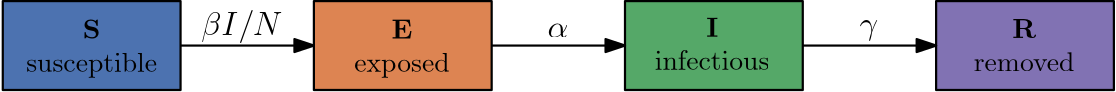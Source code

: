 <?xml version="1.0"?>
<!DOCTYPE ipe SYSTEM "ipe.dtd">
<ipe version="70206" creator="Ipe 7.2.7">
<info created="D:20200319111518" modified="D:20200426092639"/>
<ipestyle name="basic">
<symbol name="arrow/arc(spx)">
<path stroke="sym-stroke" fill="sym-stroke" pen="sym-pen">
0 0 m
-1 0.333 l
-1 -0.333 l
h
</path>
</symbol>
<symbol name="arrow/farc(spx)">
<path stroke="sym-stroke" fill="white" pen="sym-pen">
0 0 m
-1 0.333 l
-1 -0.333 l
h
</path>
</symbol>
<symbol name="arrow/ptarc(spx)">
<path stroke="sym-stroke" fill="sym-stroke" pen="sym-pen">
0 0 m
-1 0.333 l
-0.8 0 l
-1 -0.333 l
h
</path>
</symbol>
<symbol name="arrow/fptarc(spx)">
<path stroke="sym-stroke" fill="white" pen="sym-pen">
0 0 m
-1 0.333 l
-0.8 0 l
-1 -0.333 l
h
</path>
</symbol>
<symbol name="mark/circle(sx)" transformations="translations">
<path fill="sym-stroke">
0.6 0 0 0.6 0 0 e
0.4 0 0 0.4 0 0 e
</path>
</symbol>
<symbol name="mark/disk(sx)" transformations="translations">
<path fill="sym-stroke">
0.6 0 0 0.6 0 0 e
</path>
</symbol>
<symbol name="mark/fdisk(sfx)" transformations="translations">
<group>
<path fill="sym-fill">
0.5 0 0 0.5 0 0 e
</path>
<path fill="sym-stroke" fillrule="eofill">
0.6 0 0 0.6 0 0 e
0.4 0 0 0.4 0 0 e
</path>
</group>
</symbol>
<symbol name="mark/box(sx)" transformations="translations">
<path fill="sym-stroke" fillrule="eofill">
-0.6 -0.6 m
0.6 -0.6 l
0.6 0.6 l
-0.6 0.6 l
h
-0.4 -0.4 m
0.4 -0.4 l
0.4 0.4 l
-0.4 0.4 l
h
</path>
</symbol>
<symbol name="mark/square(sx)" transformations="translations">
<path fill="sym-stroke">
-0.6 -0.6 m
0.6 -0.6 l
0.6 0.6 l
-0.6 0.6 l
h
</path>
</symbol>
<symbol name="mark/fsquare(sfx)" transformations="translations">
<group>
<path fill="sym-fill">
-0.5 -0.5 m
0.5 -0.5 l
0.5 0.5 l
-0.5 0.5 l
h
</path>
<path fill="sym-stroke" fillrule="eofill">
-0.6 -0.6 m
0.6 -0.6 l
0.6 0.6 l
-0.6 0.6 l
h
-0.4 -0.4 m
0.4 -0.4 l
0.4 0.4 l
-0.4 0.4 l
h
</path>
</group>
</symbol>
<symbol name="mark/cross(sx)" transformations="translations">
<group>
<path fill="sym-stroke">
-0.43 -0.57 m
0.57 0.43 l
0.43 0.57 l
-0.57 -0.43 l
h
</path>
<path fill="sym-stroke">
-0.43 0.57 m
0.57 -0.43 l
0.43 -0.57 l
-0.57 0.43 l
h
</path>
</group>
</symbol>
<symbol name="arrow/fnormal(spx)">
<path stroke="sym-stroke" fill="white" pen="sym-pen">
0 0 m
-1 0.333 l
-1 -0.333 l
h
</path>
</symbol>
<symbol name="arrow/pointed(spx)">
<path stroke="sym-stroke" fill="sym-stroke" pen="sym-pen">
0 0 m
-1 0.333 l
-0.8 0 l
-1 -0.333 l
h
</path>
</symbol>
<symbol name="arrow/fpointed(spx)">
<path stroke="sym-stroke" fill="white" pen="sym-pen">
0 0 m
-1 0.333 l
-0.8 0 l
-1 -0.333 l
h
</path>
</symbol>
<symbol name="arrow/linear(spx)">
<path stroke="sym-stroke" pen="sym-pen">
-1 0.333 m
0 0 l
-1 -0.333 l
</path>
</symbol>
<symbol name="arrow/fdouble(spx)">
<path stroke="sym-stroke" fill="white" pen="sym-pen">
0 0 m
-1 0.333 l
-1 -0.333 l
h
-1 0 m
-2 0.333 l
-2 -0.333 l
h
</path>
</symbol>
<symbol name="arrow/double(spx)">
<path stroke="sym-stroke" fill="sym-stroke" pen="sym-pen">
0 0 m
-1 0.333 l
-1 -0.333 l
h
-1 0 m
-2 0.333 l
-2 -0.333 l
h
</path>
</symbol>
<pen name="heavier" value="0.8"/>
<pen name="fat" value="1.2"/>
<pen name="ultrafat" value="2"/>
<symbolsize name="large" value="5"/>
<symbolsize name="small" value="2"/>
<symbolsize name="tiny" value="1.1"/>
<arrowsize name="large" value="10"/>
<arrowsize name="small" value="5"/>
<arrowsize name="tiny" value="3"/>
<color name="red" value="1 0 0"/>
<color name="green" value="0 1 0"/>
<color name="blue" value="0 0 1"/>
<color name="yellow" value="1 1 0"/>
<color name="orange" value="1 0.647 0"/>
<color name="gold" value="1 0.843 0"/>
<color name="purple" value="0.627 0.125 0.941"/>
<color name="gray" value="0.745"/>
<color name="brown" value="0.647 0.165 0.165"/>
<color name="navy" value="0 0 0.502"/>
<color name="pink" value="1 0.753 0.796"/>
<color name="seagreen" value="0.18 0.545 0.341"/>
<color name="turquoise" value="0.251 0.878 0.816"/>
<color name="violet" value="0.933 0.51 0.933"/>
<color name="darkblue" value="0 0 0.545"/>
<color name="darkcyan" value="0 0.545 0.545"/>
<color name="darkgray" value="0.663"/>
<color name="darkgreen" value="0 0.392 0"/>
<color name="darkmagenta" value="0.545 0 0.545"/>
<color name="darkorange" value="1 0.549 0"/>
<color name="darkred" value="0.545 0 0"/>
<color name="lightblue" value="0.678 0.847 0.902"/>
<color name="lightcyan" value="0.878 1 1"/>
<color name="lightgray" value="0.827"/>
<color name="lightgreen" value="0.565 0.933 0.565"/>
<color name="lightyellow" value="1 1 0.878"/>
<dashstyle name="dashed" value="[4] 0"/>
<dashstyle name="dotted" value="[1 3] 0"/>
<dashstyle name="dash dotted" value="[4 2 1 2] 0"/>
<dashstyle name="dash dot dotted" value="[4 2 1 2 1 2] 0"/>
<textsize name="large" value="\large"/>
<textsize name="small" value="\small"/>
<textsize name="tiny" value="\tiny"/>
<textsize name="Large" value="\Large"/>
<textsize name="LARGE" value="\LARGE"/>
<textsize name="huge" value="\huge"/>
<textsize name="Huge" value="\Huge"/>
<textsize name="footnote" value="\footnotesize"/>
<textstyle name="center" begin="\begin{center}" end="\end{center}"/>
<textstyle name="itemize" begin="\begin{itemize}" end="\end{itemize}"/>
<textstyle name="item" begin="\begin{itemize}\item{}" end="\end{itemize}"/>
<gridsize name="4 pts" value="4"/>
<gridsize name="8 pts (~3 mm)" value="8"/>
<gridsize name="16 pts (~6 mm)" value="16"/>
<gridsize name="32 pts (~12 mm)" value="32"/>
<gridsize name="10 pts (~3.5 mm)" value="10"/>
<gridsize name="20 pts (~7 mm)" value="20"/>
<gridsize name="14 pts (~5 mm)" value="14"/>
<gridsize name="28 pts (~10 mm)" value="28"/>
<gridsize name="56 pts (~20 mm)" value="56"/>
<anglesize name="90 deg" value="90"/>
<anglesize name="60 deg" value="60"/>
<anglesize name="45 deg" value="45"/>
<anglesize name="30 deg" value="30"/>
<anglesize name="22.5 deg" value="22.5"/>
<opacity name="10%" value="0.1"/>
<opacity name="30%" value="0.3"/>
<opacity name="50%" value="0.5"/>
<opacity name="75%" value="0.75"/>
<tiling name="falling" angle="-60" step="4" width="1"/>
<tiling name="rising" angle="30" step="4" width="1"/>
</ipestyle>
<ipestyle name="seaborn-colors">
<color name="C0" value="0.298 0.447 0.69"/>
<color name="C1" value="0.867 0.518 0.322"/>
<color name="C2" value="0.333 0.659 0.408"/>
<color name="C3" value="0.769 0.306 0.322"/>
<color name="C4" value="0.506 0.447 0.702"/>
<color name="C5" value="0.576 0.471 0.376"/>
<color name="C6" value="0.855 0.545 0.765"/>
</ipestyle>
<page>
<layer name="alpha"/>
<view layers="alpha" active="alpha"/>
<path layer="alpha" matrix="0.666667 0 0 1 37.3333 0" stroke="black" fill="C0" pen="heavier">
64 640 m
64 608 l
160 608 l
160 640 l
h
</path>
<path matrix="0.666667 0 0 1 21.3333 0" stroke="black" fill="C1" pen="heavier">
256 640 m
256 608 l
352 608 l
352 640 l
h
</path>
<path matrix="0.666667 0 0 1 5.33333 0" stroke="black" fill="C2" pen="heavier">
448 640 m
448 608 l
544 608 l
544 640 l
h
</path>
<path matrix="0.666667 0 0 1 266.667 -80" stroke="black" fill="C4" pen="heavier">
224 720 m
224 688 l
320 688 l
320 720 l
h
</path>
<text matrix="1 0 0 1 0 -6.62611" transformations="translations" pos="80 640" stroke="black" type="minipage" width="64" height="12.848" depth="7.88" valign="top">\begin{center}
  \textbf{S} \\
  susceptible
\end{center}</text>
<text matrix="1 0 0 1 111.689 -6.62607" transformations="translations" pos="80 640" stroke="black" type="minipage" width="64" height="12.848" depth="7.88" valign="top">\begin{center}
  \textbf{E} \\
  exposed
\end{center}</text>
<text matrix="1 0 0 1 335.689 -6.45" transformations="translations" pos="80 640" stroke="black" type="minipage" width="64" height="11.881" depth="6.91" valign="top">\begin{center}
  \textbf{R} \\
  removed
\end{center}</text>
<text matrix="1 0 0 1 223.377 -5.9637" transformations="translations" pos="80 640" stroke="black" type="minipage" width="64" height="11.881" depth="6.91" valign="top">\begin{center}
  \textbf{I} \\
  infectious
\end{center}</text>
<path matrix="0.75 0 0 1 24 0" stroke="black" pen="heavier" arrow="normal/normal">
160 624 m
224 624 l
</path>
<path matrix="0.75 0 0 1 16 0" stroke="black" pen="heavier" arrow="normal/normal">
320 624 m
384 624 l
</path>
<text matrix="1 0 0 1 7.42448 -60.2317" transformations="translations" pos="144 688" stroke="black" type="label" width="29.199" height="8.965" depth="2.99" valign="baseline" size="large" style="math">\beta I/N</text>
<text matrix="1 0 0 1 -67.8266 -7.01819" transformations="translations" pos="343.883 633.952" stroke="black" type="label" width="7.522" height="5.147" depth="0" valign="baseline" size="large" style="math">\alpha</text>
<path matrix="0.75 0 0 1 128 0" stroke="black" pen="heavier" arrow="normal/normal">
320 624 m
384 624 l
</path>
<text matrix="1 0 0 1 44.5654 -5.84196" transformations="translations" pos="343.883 633.952" stroke="black" type="label" width="6.722" height="5.152" depth="2.32" valign="baseline" size="large" style="math">\gamma</text>
</page>
</ipe>

